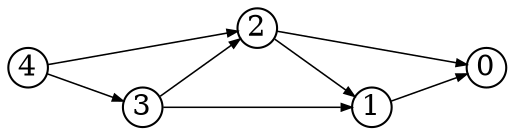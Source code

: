 digraph{
  rankdir=LR
  node [shape=circle,fixedsize=true,width=.26]
  edge [penwidth=0.75,arrowsize=0.5]
  4 -> {2 3}
  3 -> {1 2}
  2 -> {0 1}
  1 -> {0}
}
